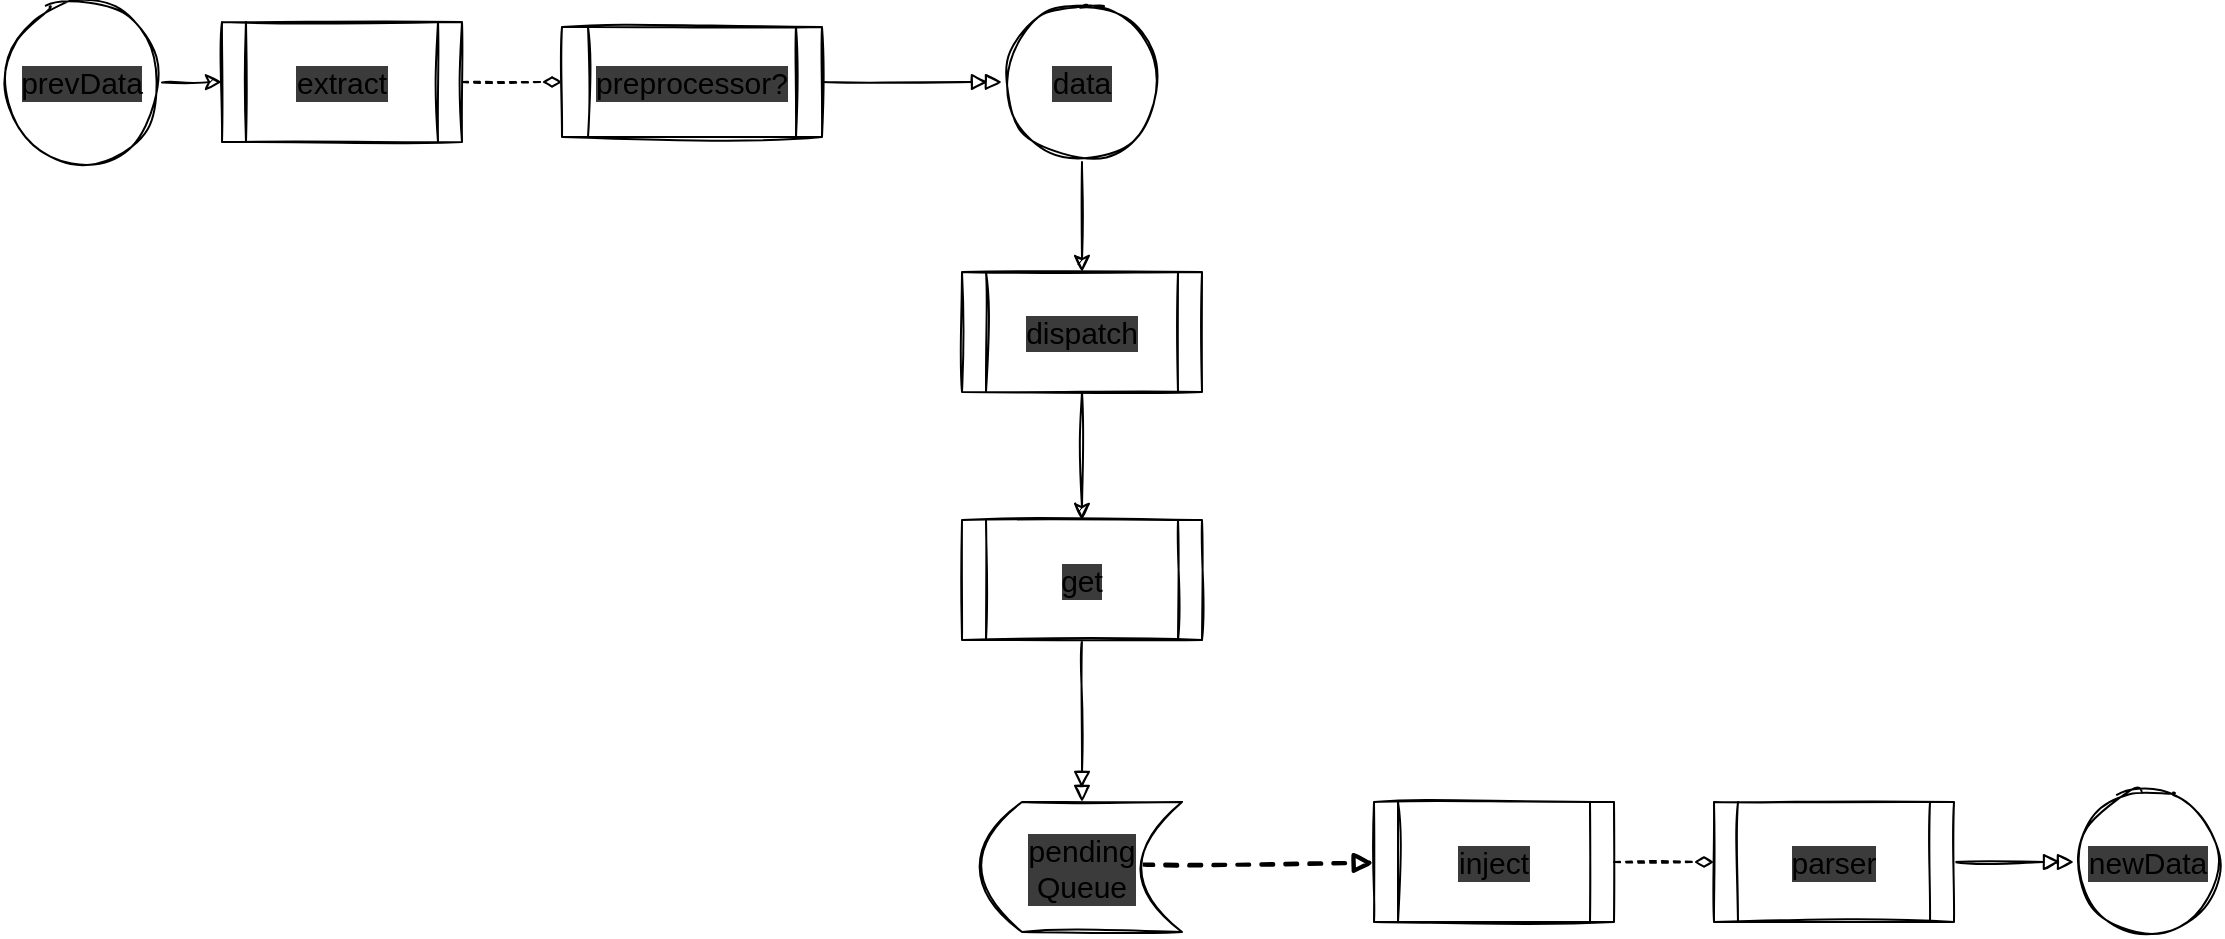 <mxfile>
    <diagram id="0BWX6ValGjyo3ES8OGwf" name="第 1 页">
        <mxGraphModel dx="964" dy="536" grid="1" gridSize="10" guides="1" tooltips="1" connect="1" arrows="1" fold="1" page="1" pageScale="1" pageWidth="1654" pageHeight="1169" background="none" math="0" shadow="0">
            <root>
                <mxCell id="0"/>
                <mxCell id="1" parent="0"/>
                <mxCell id="4" value="" style="html=1;endArrow=diamondThin;endFill=0;endSize=7;entryX=0;entryY=0.5;entryDx=0;entryDy=0;dashed=1;rounded=0;sketch=1;" edge="1" parent="1" target="9">
                    <mxGeometry relative="1" as="geometry">
                        <mxPoint x="240" y="165" as="sourcePoint"/>
                        <mxPoint x="270" y="165" as="targetPoint"/>
                    </mxGeometry>
                </mxCell>
                <mxCell id="25" value="" style="edgeStyle=none;rounded=0;html=1;fontSize=15;endArrow=doubleBlock;endFill=0;strokeWidth=1;sketch=1;" edge="1" parent="1" source="9" target="12">
                    <mxGeometry relative="1" as="geometry"/>
                </mxCell>
                <mxCell id="9" value="preprocessor?" style="shape=process;whiteSpace=wrap;html=1;backgroundOutline=1;labelBackgroundColor=#3B3B3B;fontSize=15;rounded=0;sketch=1;" vertex="1" parent="1">
                    <mxGeometry x="290" y="137.5" width="130" height="55" as="geometry"/>
                </mxCell>
                <mxCell id="15" value="" style="edgeStyle=none;html=1;fontSize=15;rounded=0;sketch=1;" edge="1" parent="1" source="10" target="14">
                    <mxGeometry relative="1" as="geometry"/>
                </mxCell>
                <mxCell id="10" value="dispatch" style="shape=process;whiteSpace=wrap;html=1;backgroundOutline=1;labelBackgroundColor=#3B3B3B;fontSize=15;rounded=0;sketch=1;" vertex="1" parent="1">
                    <mxGeometry x="490" y="260" width="120" height="60" as="geometry"/>
                </mxCell>
                <mxCell id="11" value="extract" style="shape=process;whiteSpace=wrap;html=1;backgroundOutline=1;labelBackgroundColor=#3B3B3B;fontSize=15;rounded=0;sketch=1;" vertex="1" parent="1">
                    <mxGeometry x="120" y="135" width="120" height="60" as="geometry"/>
                </mxCell>
                <mxCell id="32" value="" style="edgeStyle=none;rounded=0;html=1;fontSize=15;endArrow=classic;endFill=1;strokeWidth=1;sketch=1;" edge="1" parent="1" source="12" target="10">
                    <mxGeometry relative="1" as="geometry"/>
                </mxCell>
                <mxCell id="12" value="data" style="ellipse;whiteSpace=wrap;html=1;aspect=fixed;labelBackgroundColor=#3B3B3B;fontSize=15;rounded=0;sketch=1;" vertex="1" parent="1">
                    <mxGeometry x="510" y="125" width="80" height="80" as="geometry"/>
                </mxCell>
                <mxCell id="30" value="" style="edgeStyle=none;rounded=0;html=1;fontSize=15;endArrow=doubleBlock;endFill=0;strokeWidth=1;entryX=0.5;entryY=0;entryDx=0;entryDy=0;sketch=1;" edge="1" parent="1" source="14" target="33">
                    <mxGeometry relative="1" as="geometry">
                        <mxPoint x="550" y="480" as="targetPoint"/>
                    </mxGeometry>
                </mxCell>
                <mxCell id="14" value="get" style="shape=process;whiteSpace=wrap;html=1;backgroundOutline=1;labelBackgroundColor=#3B3B3B;fontSize=15;rounded=0;sketch=1;" vertex="1" parent="1">
                    <mxGeometry x="490" y="384" width="120" height="60" as="geometry"/>
                </mxCell>
                <mxCell id="21" value="" style="edgeStyle=none;html=1;fontSize=15;rounded=0;strokeWidth=2;dashed=1;endArrow=block;endFill=0;exitX=0.797;exitY=0.48;exitDx=0;exitDy=0;exitPerimeter=0;sketch=1;" edge="1" parent="1" source="33" target="20">
                    <mxGeometry relative="1" as="geometry">
                        <mxPoint x="610" y="555" as="sourcePoint"/>
                    </mxGeometry>
                </mxCell>
                <mxCell id="27" value="" style="edgeStyle=none;rounded=0;html=1;dashed=1;fontSize=15;endArrow=diamondThin;endFill=0;endSize=7;strokeWidth=1;sketch=1;" edge="1" parent="1" source="20" target="26">
                    <mxGeometry relative="1" as="geometry"/>
                </mxCell>
                <mxCell id="20" value="inject" style="shape=process;whiteSpace=wrap;html=1;backgroundOutline=1;fontSize=15;labelBackgroundColor=#3B3B3B;rounded=0;sketch=1;" vertex="1" parent="1">
                    <mxGeometry x="696" y="525" width="120" height="60" as="geometry"/>
                </mxCell>
                <mxCell id="24" value="" style="edgeStyle=none;rounded=0;html=1;fontSize=15;endArrow=classic;endFill=1;strokeWidth=1;sketch=1;" edge="1" parent="1" source="23" target="11">
                    <mxGeometry relative="1" as="geometry"/>
                </mxCell>
                <mxCell id="23" value="prevData" style="ellipse;whiteSpace=wrap;html=1;aspect=fixed;labelBackgroundColor=#3B3B3B;fontSize=15;rounded=0;sketch=1;" vertex="1" parent="1">
                    <mxGeometry x="10" y="125" width="80" height="80" as="geometry"/>
                </mxCell>
                <mxCell id="29" value="" style="edgeStyle=none;rounded=0;html=1;fontSize=15;endArrow=doubleBlock;endFill=0;strokeWidth=1;sketch=1;" edge="1" parent="1" source="26" target="28">
                    <mxGeometry relative="1" as="geometry"/>
                </mxCell>
                <mxCell id="26" value="parser" style="shape=process;whiteSpace=wrap;html=1;backgroundOutline=1;fontSize=15;labelBackgroundColor=#3B3B3B;rounded=0;sketch=1;" vertex="1" parent="1">
                    <mxGeometry x="866" y="525" width="120" height="60" as="geometry"/>
                </mxCell>
                <mxCell id="28" value="newData" style="ellipse;whiteSpace=wrap;html=1;fontSize=15;labelBackgroundColor=#3B3B3B;rounded=0;sketch=1;" vertex="1" parent="1">
                    <mxGeometry x="1046" y="518" width="74" height="74" as="geometry"/>
                </mxCell>
                <mxCell id="33" value="pending&lt;br&gt;Queue" style="shape=dataStorage;whiteSpace=wrap;html=1;fixedSize=1;labelBackgroundColor=#3B3B3B;fontSize=15;rounded=0;sketch=1;" vertex="1" parent="1">
                    <mxGeometry x="500" y="525" width="100" height="65" as="geometry"/>
                </mxCell>
            </root>
        </mxGraphModel>
    </diagram>
</mxfile>